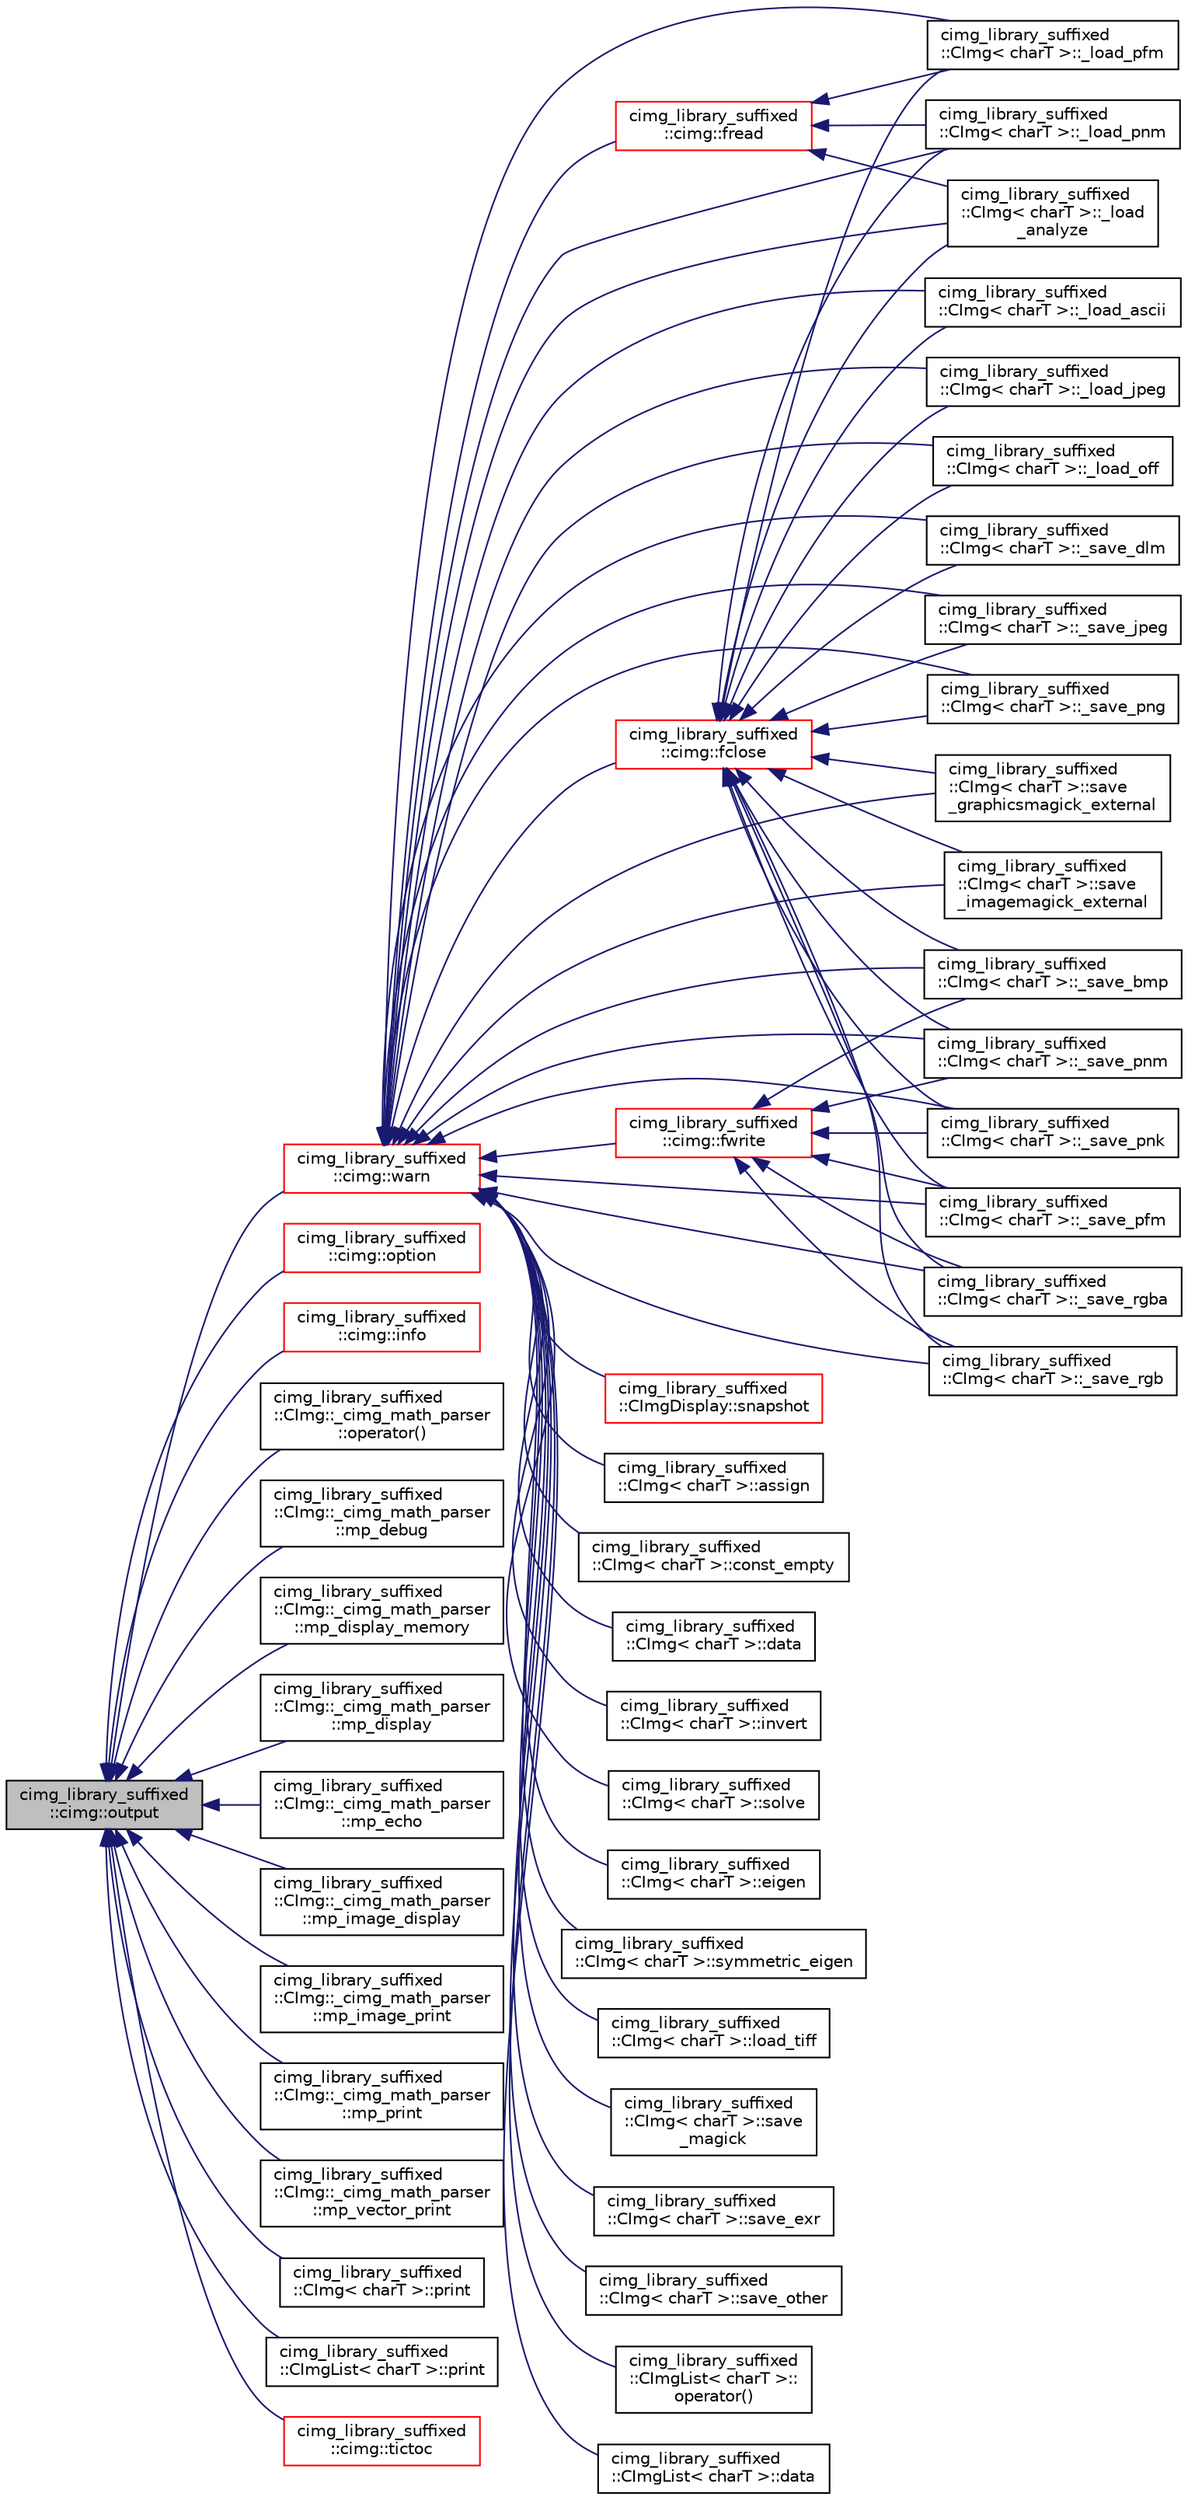 digraph "cimg_library_suffixed::cimg::output"
{
  edge [fontname="Helvetica",fontsize="10",labelfontname="Helvetica",labelfontsize="10"];
  node [fontname="Helvetica",fontsize="10",shape=record];
  rankdir="LR";
  Node3271 [label="cimg_library_suffixed\l::cimg::output",height=0.2,width=0.4,color="black", fillcolor="grey75", style="filled", fontcolor="black"];
  Node3271 -> Node3272 [dir="back",color="midnightblue",fontsize="10",style="solid",fontname="Helvetica"];
  Node3272 [label="cimg_library_suffixed\l::cimg::warn",height=0.2,width=0.4,color="red", fillcolor="white", style="filled",URL="$namespacecimg__library__suffixed_1_1cimg.html#acfd3624d72ed7f79c82ec45646c685e7",tooltip="Display a warning message on the default output stream. "];
  Node3272 -> Node3273 [dir="back",color="midnightblue",fontsize="10",style="solid",fontname="Helvetica"];
  Node3273 [label="cimg_library_suffixed\l::cimg::fclose",height=0.2,width=0.4,color="red", fillcolor="white", style="filled",URL="$namespacecimg__library__suffixed_1_1cimg.html#ac436b94e6ffef5fd420bb3d7c05fd416",tooltip="Close a file. "];
  Node3273 -> Node3308 [dir="back",color="midnightblue",fontsize="10",style="solid",fontname="Helvetica"];
  Node3308 [label="cimg_library_suffixed\l::CImg\< charT \>::_load_ascii",height=0.2,width=0.4,color="black", fillcolor="white", style="filled",URL="$structcimg__library__suffixed_1_1_c_img.html#aec24d1f432932c808966d2a74c7aecb1"];
  Node3273 -> Node3311 [dir="back",color="midnightblue",fontsize="10",style="solid",fontname="Helvetica"];
  Node3311 [label="cimg_library_suffixed\l::CImg\< charT \>::_load_jpeg",height=0.2,width=0.4,color="black", fillcolor="white", style="filled",URL="$structcimg__library__suffixed_1_1_c_img.html#aaa44f102ce0bd97a01d128fe431c1bb2"];
  Node3273 -> Node3313 [dir="back",color="midnightblue",fontsize="10",style="solid",fontname="Helvetica"];
  Node3313 [label="cimg_library_suffixed\l::CImg\< charT \>::_load_pnm",height=0.2,width=0.4,color="black", fillcolor="white", style="filled",URL="$structcimg__library__suffixed_1_1_c_img.html#a4ee4502761ce479392f2641211a5694f"];
  Node3273 -> Node3314 [dir="back",color="midnightblue",fontsize="10",style="solid",fontname="Helvetica"];
  Node3314 [label="cimg_library_suffixed\l::CImg\< charT \>::_load_pfm",height=0.2,width=0.4,color="black", fillcolor="white", style="filled",URL="$structcimg__library__suffixed_1_1_c_img.html#a0735cc3a6a6f0639ff34e98086cb7992"];
  Node3273 -> Node3317 [dir="back",color="midnightblue",fontsize="10",style="solid",fontname="Helvetica"];
  Node3317 [label="cimg_library_suffixed\l::CImg\< charT \>::_load\l_analyze",height=0.2,width=0.4,color="black", fillcolor="white", style="filled",URL="$structcimg__library__suffixed_1_1_c_img.html#a01444df91267a5b4cb8105ac5886f12f"];
  Node3273 -> Node3321 [dir="back",color="midnightblue",fontsize="10",style="solid",fontname="Helvetica"];
  Node3321 [label="cimg_library_suffixed\l::CImg\< charT \>::_load_off",height=0.2,width=0.4,color="black", fillcolor="white", style="filled",URL="$structcimg__library__suffixed_1_1_c_img.html#a8f2efb14f687ccdb85c060757ca5a306"];
  Node3273 -> Node3279 [dir="back",color="midnightblue",fontsize="10",style="solid",fontname="Helvetica"];
  Node3279 [label="cimg_library_suffixed\l::CImg\< charT \>::_save_dlm",height=0.2,width=0.4,color="black", fillcolor="white", style="filled",URL="$structcimg__library__suffixed_1_1_c_img.html#a78929d9b9d2af829f3e3fc576e99b61d"];
  Node3273 -> Node3280 [dir="back",color="midnightblue",fontsize="10",style="solid",fontname="Helvetica"];
  Node3280 [label="cimg_library_suffixed\l::CImg\< charT \>::_save_bmp",height=0.2,width=0.4,color="black", fillcolor="white", style="filled",URL="$structcimg__library__suffixed_1_1_c_img.html#ae9faefb948746c5d646fe5c80f28c4fc"];
  Node3273 -> Node3281 [dir="back",color="midnightblue",fontsize="10",style="solid",fontname="Helvetica"];
  Node3281 [label="cimg_library_suffixed\l::CImg\< charT \>::_save_jpeg",height=0.2,width=0.4,color="black", fillcolor="white", style="filled",URL="$structcimg__library__suffixed_1_1_c_img.html#aa41e292505817af60a4896ed19302304"];
  Node3273 -> Node3283 [dir="back",color="midnightblue",fontsize="10",style="solid",fontname="Helvetica"];
  Node3283 [label="cimg_library_suffixed\l::CImg\< charT \>::_save_png",height=0.2,width=0.4,color="black", fillcolor="white", style="filled",URL="$structcimg__library__suffixed_1_1_c_img.html#aab5e304310373159e357250314e99da6"];
  Node3273 -> Node3284 [dir="back",color="midnightblue",fontsize="10",style="solid",fontname="Helvetica"];
  Node3284 [label="cimg_library_suffixed\l::CImg\< charT \>::_save_pnm",height=0.2,width=0.4,color="black", fillcolor="white", style="filled",URL="$structcimg__library__suffixed_1_1_c_img.html#a3b62455c9523881fa64a47d8362c3d80"];
  Node3273 -> Node3285 [dir="back",color="midnightblue",fontsize="10",style="solid",fontname="Helvetica"];
  Node3285 [label="cimg_library_suffixed\l::CImg\< charT \>::_save_pnk",height=0.2,width=0.4,color="black", fillcolor="white", style="filled",URL="$structcimg__library__suffixed_1_1_c_img.html#a4bcf33abcee45165d20d9530f6c85242"];
  Node3273 -> Node3286 [dir="back",color="midnightblue",fontsize="10",style="solid",fontname="Helvetica"];
  Node3286 [label="cimg_library_suffixed\l::CImg\< charT \>::_save_pfm",height=0.2,width=0.4,color="black", fillcolor="white", style="filled",URL="$structcimg__library__suffixed_1_1_c_img.html#a65be74d7d22bb71e708b3beb8e9cae49"];
  Node3273 -> Node3287 [dir="back",color="midnightblue",fontsize="10",style="solid",fontname="Helvetica"];
  Node3287 [label="cimg_library_suffixed\l::CImg\< charT \>::_save_rgb",height=0.2,width=0.4,color="black", fillcolor="white", style="filled",URL="$structcimg__library__suffixed_1_1_c_img.html#a06c5e27c1dde885a96cfdad05835644e"];
  Node3273 -> Node3288 [dir="back",color="midnightblue",fontsize="10",style="solid",fontname="Helvetica"];
  Node3288 [label="cimg_library_suffixed\l::CImg\< charT \>::_save_rgba",height=0.2,width=0.4,color="black", fillcolor="white", style="filled",URL="$structcimg__library__suffixed_1_1_c_img.html#a974a21a1c7242ff9b08e4590701d920d"];
  Node3273 -> Node3298 [dir="back",color="midnightblue",fontsize="10",style="solid",fontname="Helvetica"];
  Node3298 [label="cimg_library_suffixed\l::CImg\< charT \>::save\l_graphicsmagick_external",height=0.2,width=0.4,color="black", fillcolor="white", style="filled",URL="$structcimg__library__suffixed_1_1_c_img.html#a44f125968c20e8c7d833bf7d75c32db6",tooltip="Save image using GraphicsMagick&#39;s external binary. "];
  Node3273 -> Node3299 [dir="back",color="midnightblue",fontsize="10",style="solid",fontname="Helvetica"];
  Node3299 [label="cimg_library_suffixed\l::CImg\< charT \>::save\l_imagemagick_external",height=0.2,width=0.4,color="black", fillcolor="white", style="filled",URL="$structcimg__library__suffixed_1_1_c_img.html#afbf8db949f62c8bd3f2f73ba3d9c1420",tooltip="Save image using ImageMagick&#39;s external binary. "];
  Node3272 -> Node3369 [dir="back",color="midnightblue",fontsize="10",style="solid",fontname="Helvetica"];
  Node3369 [label="cimg_library_suffixed\l::cimg::fread",height=0.2,width=0.4,color="red", fillcolor="white", style="filled",URL="$namespacecimg__library__suffixed_1_1cimg.html#a6b210044fcdb52b1d649ab19006de4ad",tooltip="Read data from file. "];
  Node3369 -> Node3313 [dir="back",color="midnightblue",fontsize="10",style="solid",fontname="Helvetica"];
  Node3369 -> Node3314 [dir="back",color="midnightblue",fontsize="10",style="solid",fontname="Helvetica"];
  Node3369 -> Node3317 [dir="back",color="midnightblue",fontsize="10",style="solid",fontname="Helvetica"];
  Node3272 -> Node3372 [dir="back",color="midnightblue",fontsize="10",style="solid",fontname="Helvetica"];
  Node3372 [label="cimg_library_suffixed\l::cimg::fwrite",height=0.2,width=0.4,color="red", fillcolor="white", style="filled",URL="$namespacecimg__library__suffixed_1_1cimg.html#ad44a7e96cd1e9cdef83f4ffe235dd1fb",tooltip="Write data to file. "];
  Node3372 -> Node3280 [dir="back",color="midnightblue",fontsize="10",style="solid",fontname="Helvetica"];
  Node3372 -> Node3284 [dir="back",color="midnightblue",fontsize="10",style="solid",fontname="Helvetica"];
  Node3372 -> Node3285 [dir="back",color="midnightblue",fontsize="10",style="solid",fontname="Helvetica"];
  Node3372 -> Node3286 [dir="back",color="midnightblue",fontsize="10",style="solid",fontname="Helvetica"];
  Node3372 -> Node3287 [dir="back",color="midnightblue",fontsize="10",style="solid",fontname="Helvetica"];
  Node3372 -> Node3288 [dir="back",color="midnightblue",fontsize="10",style="solid",fontname="Helvetica"];
  Node3272 -> Node3373 [dir="back",color="midnightblue",fontsize="10",style="solid",fontname="Helvetica"];
  Node3373 [label="cimg_library_suffixed\l::CImgDisplay::snapshot",height=0.2,width=0.4,color="red", fillcolor="white", style="filled",URL="$structcimg__library__suffixed_1_1_c_img_display.html#a914ee0515249db301dc66275861a6b3e",tooltip="Take a snapshot of the associated window content. "];
  Node3272 -> Node3377 [dir="back",color="midnightblue",fontsize="10",style="solid",fontname="Helvetica"];
  Node3377 [label="cimg_library_suffixed\l::CImg\< charT \>::assign",height=0.2,width=0.4,color="black", fillcolor="white", style="filled",URL="$structcimg__library__suffixed_1_1_c_img.html#af3156209f78b36322ff7787fcd9f1404",tooltip="Construct image with specified size and initialize pixel values from a memory buffer ..."];
  Node3272 -> Node3378 [dir="back",color="midnightblue",fontsize="10",style="solid",fontname="Helvetica"];
  Node3378 [label="cimg_library_suffixed\l::CImg\< charT \>::const_empty",height=0.2,width=0.4,color="black", fillcolor="white", style="filled",URL="$structcimg__library__suffixed_1_1_c_img.html#a0c25588da200d84fb03afb1b491c6738",tooltip="Return a reference to an empty image . "];
  Node3272 -> Node3379 [dir="back",color="midnightblue",fontsize="10",style="solid",fontname="Helvetica"];
  Node3379 [label="cimg_library_suffixed\l::CImg\< charT \>::data",height=0.2,width=0.4,color="black", fillcolor="white", style="filled",URL="$structcimg__library__suffixed_1_1_c_img.html#ae998482a3ef84cf8b0eae82689ca6f0c",tooltip="Return a pointer to the first pixel value . "];
  Node3272 -> Node3380 [dir="back",color="midnightblue",fontsize="10",style="solid",fontname="Helvetica"];
  Node3380 [label="cimg_library_suffixed\l::CImg\< charT \>::invert",height=0.2,width=0.4,color="black", fillcolor="white", style="filled",URL="$structcimg__library__suffixed_1_1_c_img.html#a916472d313a2058a1852864b1235ec02",tooltip="Invert the instance image, viewed as a matrix. "];
  Node3272 -> Node3381 [dir="back",color="midnightblue",fontsize="10",style="solid",fontname="Helvetica"];
  Node3381 [label="cimg_library_suffixed\l::CImg\< charT \>::solve",height=0.2,width=0.4,color="black", fillcolor="white", style="filled",URL="$structcimg__library__suffixed_1_1_c_img.html#a3c868d05056064840adec3b2e75f2c22",tooltip="Solve a system of linear equations. "];
  Node3272 -> Node3382 [dir="back",color="midnightblue",fontsize="10",style="solid",fontname="Helvetica"];
  Node3382 [label="cimg_library_suffixed\l::CImg\< charT \>::eigen",height=0.2,width=0.4,color="black", fillcolor="white", style="filled",URL="$structcimg__library__suffixed_1_1_c_img.html#adbf6146771336af8f5477c89d9124941",tooltip="Compute eigenvalues and eigenvectors of the instance image, viewed as a matrix. "];
  Node3272 -> Node3383 [dir="back",color="midnightblue",fontsize="10",style="solid",fontname="Helvetica"];
  Node3383 [label="cimg_library_suffixed\l::CImg\< charT \>::symmetric_eigen",height=0.2,width=0.4,color="black", fillcolor="white", style="filled",URL="$structcimg__library__suffixed_1_1_c_img.html#a53284105886c5eb684b26e7dba5ede66",tooltip="Compute eigenvalues and eigenvectors of the instance image, viewed as a symmetric matrix..."];
  Node3272 -> Node3308 [dir="back",color="midnightblue",fontsize="10",style="solid",fontname="Helvetica"];
  Node3272 -> Node3311 [dir="back",color="midnightblue",fontsize="10",style="solid",fontname="Helvetica"];
  Node3272 -> Node3313 [dir="back",color="midnightblue",fontsize="10",style="solid",fontname="Helvetica"];
  Node3272 -> Node3314 [dir="back",color="midnightblue",fontsize="10",style="solid",fontname="Helvetica"];
  Node3272 -> Node3384 [dir="back",color="midnightblue",fontsize="10",style="solid",fontname="Helvetica"];
  Node3384 [label="cimg_library_suffixed\l::CImg\< charT \>::load_tiff",height=0.2,width=0.4,color="black", fillcolor="white", style="filled",URL="$structcimg__library__suffixed_1_1_c_img.html#ab87bf210c0e6bec7a6af7f1c0aec2a48",tooltip="Load image from a TIFF file. "];
  Node3272 -> Node3317 [dir="back",color="midnightblue",fontsize="10",style="solid",fontname="Helvetica"];
  Node3272 -> Node3321 [dir="back",color="midnightblue",fontsize="10",style="solid",fontname="Helvetica"];
  Node3272 -> Node3279 [dir="back",color="midnightblue",fontsize="10",style="solid",fontname="Helvetica"];
  Node3272 -> Node3280 [dir="back",color="midnightblue",fontsize="10",style="solid",fontname="Helvetica"];
  Node3272 -> Node3281 [dir="back",color="midnightblue",fontsize="10",style="solid",fontname="Helvetica"];
  Node3272 -> Node3282 [dir="back",color="midnightblue",fontsize="10",style="solid",fontname="Helvetica"];
  Node3282 [label="cimg_library_suffixed\l::CImg\< charT \>::save\l_magick",height=0.2,width=0.4,color="black", fillcolor="white", style="filled",URL="$structcimg__library__suffixed_1_1_c_img.html#a6beb63196c9a26f6894e4654f771c1e5",tooltip="Save image, using built-in ImageMagick++ library. "];
  Node3272 -> Node3283 [dir="back",color="midnightblue",fontsize="10",style="solid",fontname="Helvetica"];
  Node3272 -> Node3284 [dir="back",color="midnightblue",fontsize="10",style="solid",fontname="Helvetica"];
  Node3272 -> Node3285 [dir="back",color="midnightblue",fontsize="10",style="solid",fontname="Helvetica"];
  Node3272 -> Node3286 [dir="back",color="midnightblue",fontsize="10",style="solid",fontname="Helvetica"];
  Node3272 -> Node3287 [dir="back",color="midnightblue",fontsize="10",style="solid",fontname="Helvetica"];
  Node3272 -> Node3288 [dir="back",color="midnightblue",fontsize="10",style="solid",fontname="Helvetica"];
  Node3272 -> Node3293 [dir="back",color="midnightblue",fontsize="10",style="solid",fontname="Helvetica"];
  Node3293 [label="cimg_library_suffixed\l::CImg\< charT \>::save_exr",height=0.2,width=0.4,color="black", fillcolor="white", style="filled",URL="$structcimg__library__suffixed_1_1_c_img.html#ad5fb082bca9bcc268e8f77019788ae51",tooltip="Save image as an OpenEXR file. "];
  Node3272 -> Node3298 [dir="back",color="midnightblue",fontsize="10",style="solid",fontname="Helvetica"];
  Node3272 -> Node3299 [dir="back",color="midnightblue",fontsize="10",style="solid",fontname="Helvetica"];
  Node3272 -> Node3301 [dir="back",color="midnightblue",fontsize="10",style="solid",fontname="Helvetica"];
  Node3301 [label="cimg_library_suffixed\l::CImg\< charT \>::save_other",height=0.2,width=0.4,color="black", fillcolor="white", style="filled",URL="$structcimg__library__suffixed_1_1_c_img.html#a6b77dc615829820ba0675409feaef3d8"];
  Node3272 -> Node3385 [dir="back",color="midnightblue",fontsize="10",style="solid",fontname="Helvetica"];
  Node3385 [label="cimg_library_suffixed\l::CImgList\< charT \>::\loperator()",height=0.2,width=0.4,color="black", fillcolor="white", style="filled",URL="$structcimg__library__suffixed_1_1_c_img_list.html#acb8186979d4d596cd69d2abda059a23d",tooltip="Return a reference to one image element of the list. "];
  Node3272 -> Node3386 [dir="back",color="midnightblue",fontsize="10",style="solid",fontname="Helvetica"];
  Node3386 [label="cimg_library_suffixed\l::CImgList\< charT \>::data",height=0.2,width=0.4,color="black", fillcolor="white", style="filled",URL="$structcimg__library__suffixed_1_1_c_img_list.html#aecd41dd27648c80d5558e3af2348a322",tooltip="Return pointer to the first image of the list . "];
  Node3271 -> Node3391 [dir="back",color="midnightblue",fontsize="10",style="solid",fontname="Helvetica"];
  Node3391 [label="cimg_library_suffixed\l::cimg::option",height=0.2,width=0.4,color="red", fillcolor="white", style="filled",URL="$namespacecimg__library__suffixed_1_1cimg.html#a9b0d24fe7141f14b5322aad84c6ea51b",tooltip="Return options specified on the command line. "];
  Node3271 -> Node3393 [dir="back",color="midnightblue",fontsize="10",style="solid",fontname="Helvetica"];
  Node3393 [label="cimg_library_suffixed\l::cimg::info",height=0.2,width=0.4,color="red", fillcolor="white", style="filled",URL="$namespacecimg__library__suffixed_1_1cimg.html#a79b7a247520612001a04d8ef1c2991dc",tooltip="Print information about  environement variables. "];
  Node3271 -> Node3395 [dir="back",color="midnightblue",fontsize="10",style="solid",fontname="Helvetica"];
  Node3395 [label="cimg_library_suffixed\l::CImg::_cimg_math_parser\l::operator()",height=0.2,width=0.4,color="black", fillcolor="white", style="filled",URL="$structcimg__library__suffixed_1_1_c_img_1_1__cimg__math__parser.html#ae6105cf70f00ad11665a67c23c8e7d29"];
  Node3271 -> Node3396 [dir="back",color="midnightblue",fontsize="10",style="solid",fontname="Helvetica"];
  Node3396 [label="cimg_library_suffixed\l::CImg::_cimg_math_parser\l::mp_debug",height=0.2,width=0.4,color="black", fillcolor="white", style="filled",URL="$structcimg__library__suffixed_1_1_c_img_1_1__cimg__math__parser.html#a27d4090a1e0898e322c211b61b1c3d54"];
  Node3271 -> Node3397 [dir="back",color="midnightblue",fontsize="10",style="solid",fontname="Helvetica"];
  Node3397 [label="cimg_library_suffixed\l::CImg::_cimg_math_parser\l::mp_display_memory",height=0.2,width=0.4,color="black", fillcolor="white", style="filled",URL="$structcimg__library__suffixed_1_1_c_img_1_1__cimg__math__parser.html#a6d1b924d601f12aafc3733441e165124"];
  Node3271 -> Node3398 [dir="back",color="midnightblue",fontsize="10",style="solid",fontname="Helvetica"];
  Node3398 [label="cimg_library_suffixed\l::CImg::_cimg_math_parser\l::mp_display",height=0.2,width=0.4,color="black", fillcolor="white", style="filled",URL="$structcimg__library__suffixed_1_1_c_img_1_1__cimg__math__parser.html#ad1a26d5e0bb46bb8e44f62103543fe67"];
  Node3271 -> Node3399 [dir="back",color="midnightblue",fontsize="10",style="solid",fontname="Helvetica"];
  Node3399 [label="cimg_library_suffixed\l::CImg::_cimg_math_parser\l::mp_echo",height=0.2,width=0.4,color="black", fillcolor="white", style="filled",URL="$structcimg__library__suffixed_1_1_c_img_1_1__cimg__math__parser.html#a6f01b5fe738dd05527f5de5820d8f33c"];
  Node3271 -> Node3400 [dir="back",color="midnightblue",fontsize="10",style="solid",fontname="Helvetica"];
  Node3400 [label="cimg_library_suffixed\l::CImg::_cimg_math_parser\l::mp_image_display",height=0.2,width=0.4,color="black", fillcolor="white", style="filled",URL="$structcimg__library__suffixed_1_1_c_img_1_1__cimg__math__parser.html#ad2d5f6551f0f1016374e3ece398f8624"];
  Node3271 -> Node3401 [dir="back",color="midnightblue",fontsize="10",style="solid",fontname="Helvetica"];
  Node3401 [label="cimg_library_suffixed\l::CImg::_cimg_math_parser\l::mp_image_print",height=0.2,width=0.4,color="black", fillcolor="white", style="filled",URL="$structcimg__library__suffixed_1_1_c_img_1_1__cimg__math__parser.html#accadb0cbf6248cad3cc6985a8325df20"];
  Node3271 -> Node3402 [dir="back",color="midnightblue",fontsize="10",style="solid",fontname="Helvetica"];
  Node3402 [label="cimg_library_suffixed\l::CImg::_cimg_math_parser\l::mp_print",height=0.2,width=0.4,color="black", fillcolor="white", style="filled",URL="$structcimg__library__suffixed_1_1_c_img_1_1__cimg__math__parser.html#aad0725b5cc325c823bb66b26c48fa253"];
  Node3271 -> Node3403 [dir="back",color="midnightblue",fontsize="10",style="solid",fontname="Helvetica"];
  Node3403 [label="cimg_library_suffixed\l::CImg::_cimg_math_parser\l::mp_vector_print",height=0.2,width=0.4,color="black", fillcolor="white", style="filled",URL="$structcimg__library__suffixed_1_1_c_img_1_1__cimg__math__parser.html#a223221c97f90a501165ccafad7d0121a"];
  Node3271 -> Node3404 [dir="back",color="midnightblue",fontsize="10",style="solid",fontname="Helvetica"];
  Node3404 [label="cimg_library_suffixed\l::CImg\< charT \>::print",height=0.2,width=0.4,color="black", fillcolor="white", style="filled",URL="$structcimg__library__suffixed_1_1_c_img.html#ae20eaf6e5942af689077164035337e7c",tooltip="Display information about the image data. "];
  Node3271 -> Node3405 [dir="back",color="midnightblue",fontsize="10",style="solid",fontname="Helvetica"];
  Node3405 [label="cimg_library_suffixed\l::CImgList\< charT \>::print",height=0.2,width=0.4,color="black", fillcolor="white", style="filled",URL="$structcimg__library__suffixed_1_1_c_img_list.html#a2ad854dec4e99ffe2db1bf551ac388b6",tooltip="Print information about the list on the standard output. "];
  Node3271 -> Node3406 [dir="back",color="midnightblue",fontsize="10",style="solid",fontname="Helvetica"];
  Node3406 [label="cimg_library_suffixed\l::cimg::tictoc",height=0.2,width=0.4,color="red", fillcolor="white", style="filled",URL="$namespacecimg__library__suffixed_1_1cimg.html#ab47e3a7718b582df77725470f3824eb4"];
}
